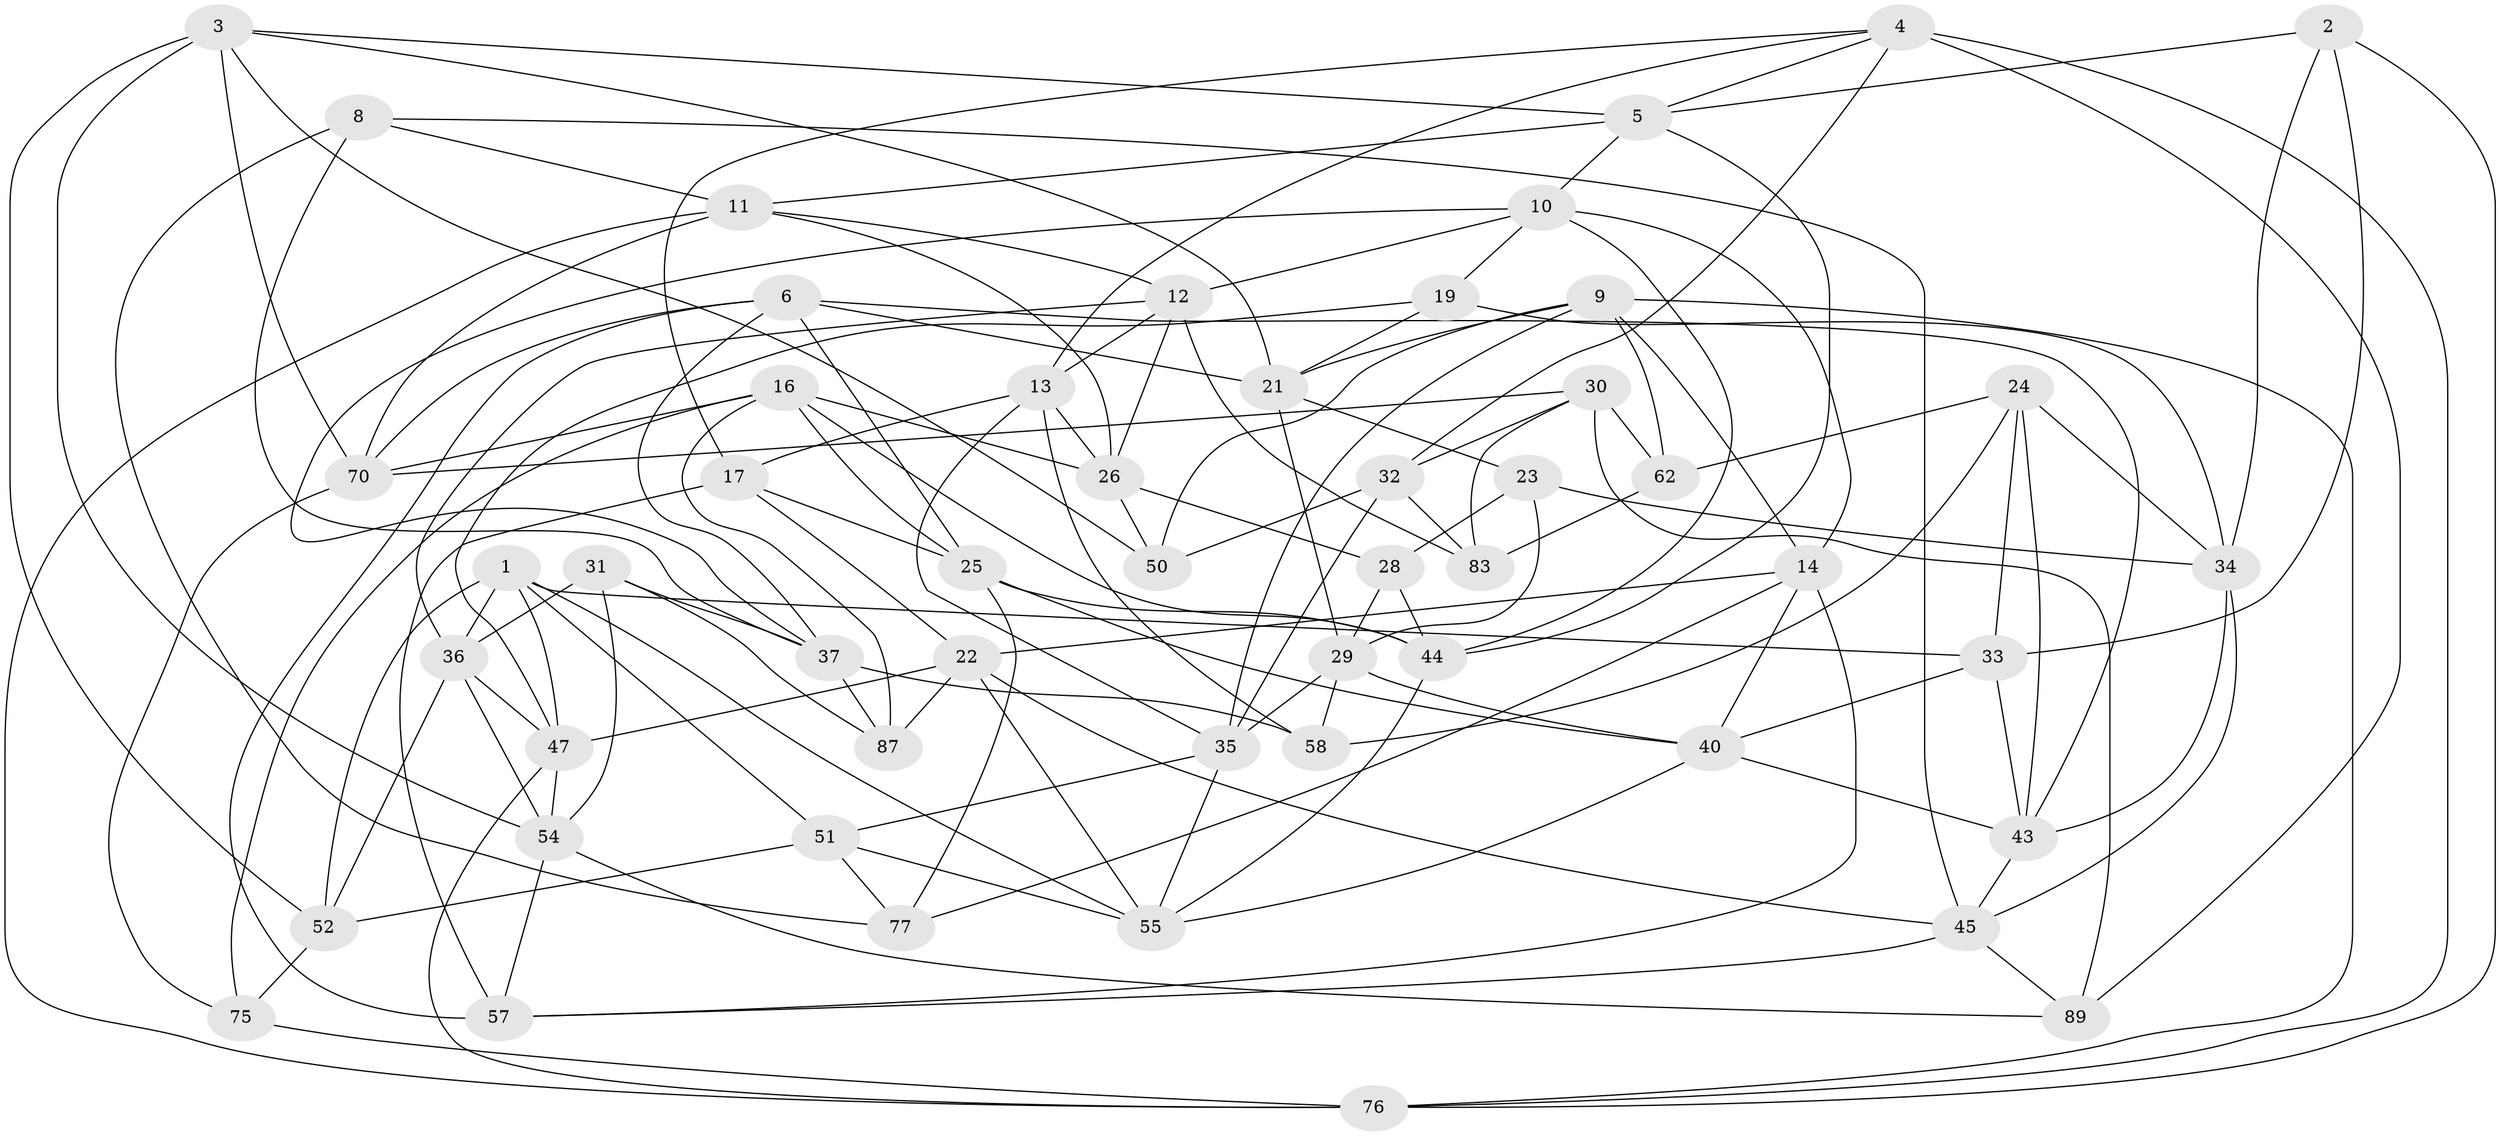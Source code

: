 // original degree distribution, {4: 1.0}
// Generated by graph-tools (version 1.1) at 2025/11/02/27/25 16:11:43]
// undirected, 52 vertices, 138 edges
graph export_dot {
graph [start="1"]
  node [color=gray90,style=filled];
  1 [super="+18"];
  2;
  3 [super="+48"];
  4 [super="+7"];
  5 [super="+15"];
  6 [super="+27"];
  8;
  9 [super="+49"];
  10 [super="+59"];
  11 [super="+64"];
  12 [super="+39"];
  13 [super="+68"];
  14 [super="+38"];
  16 [super="+66"];
  17 [super="+20"];
  19;
  21 [super="+88"];
  22 [super="+85"];
  23;
  24 [super="+67"];
  25 [super="+78"];
  26 [super="+63"];
  28;
  29 [super="+65"];
  30 [super="+84"];
  31;
  32 [super="+46"];
  33 [super="+69"];
  34 [super="+74"];
  35 [super="+60"];
  36 [super="+42"];
  37 [super="+53"];
  40 [super="+41"];
  43 [super="+82"];
  44 [super="+80"];
  45 [super="+56"];
  47 [super="+81"];
  50;
  51 [super="+90"];
  52 [super="+86"];
  54 [super="+61"];
  55 [super="+72"];
  57 [super="+73"];
  58;
  62;
  70 [super="+71"];
  75;
  76 [super="+79"];
  77;
  83;
  87;
  89;
  1 -- 36;
  1 -- 47;
  1 -- 51;
  1 -- 52;
  1 -- 55;
  1 -- 33;
  2 -- 76;
  2 -- 5;
  2 -- 33;
  2 -- 34;
  3 -- 50;
  3 -- 5;
  3 -- 54;
  3 -- 52;
  3 -- 21;
  3 -- 70;
  4 -- 32;
  4 -- 5;
  4 -- 89;
  4 -- 76;
  4 -- 13;
  4 -- 17;
  5 -- 44;
  5 -- 11;
  5 -- 10;
  6 -- 43;
  6 -- 37;
  6 -- 70;
  6 -- 25;
  6 -- 21;
  6 -- 57;
  8 -- 37;
  8 -- 11;
  8 -- 77;
  8 -- 45;
  9 -- 35;
  9 -- 62;
  9 -- 14;
  9 -- 50;
  9 -- 76;
  9 -- 21;
  10 -- 19;
  10 -- 37;
  10 -- 12;
  10 -- 44;
  10 -- 14;
  11 -- 76;
  11 -- 12;
  11 -- 70;
  11 -- 26;
  12 -- 83;
  12 -- 26;
  12 -- 13;
  12 -- 36;
  13 -- 17;
  13 -- 35;
  13 -- 26;
  13 -- 58;
  14 -- 57;
  14 -- 40;
  14 -- 77;
  14 -- 22;
  16 -- 44;
  16 -- 75;
  16 -- 26;
  16 -- 87;
  16 -- 70;
  16 -- 25;
  17 -- 22;
  17 -- 25;
  17 -- 57 [weight=2];
  19 -- 34;
  19 -- 47;
  19 -- 21;
  21 -- 29;
  21 -- 23;
  22 -- 45;
  22 -- 47;
  22 -- 87;
  22 -- 55;
  23 -- 28;
  23 -- 29;
  23 -- 34;
  24 -- 58;
  24 -- 33 [weight=2];
  24 -- 34;
  24 -- 43;
  24 -- 62;
  25 -- 40;
  25 -- 77;
  25 -- 44;
  26 -- 28;
  26 -- 50;
  28 -- 29;
  28 -- 44;
  29 -- 58;
  29 -- 35;
  29 -- 40;
  30 -- 62;
  30 -- 89;
  30 -- 32 [weight=2];
  30 -- 70;
  30 -- 83;
  31 -- 87;
  31 -- 36;
  31 -- 54;
  31 -- 37;
  32 -- 50;
  32 -- 83;
  32 -- 35;
  33 -- 43;
  33 -- 40;
  34 -- 45;
  34 -- 43;
  35 -- 51;
  35 -- 55;
  36 -- 47;
  36 -- 52;
  36 -- 54;
  37 -- 87;
  37 -- 58;
  40 -- 55;
  40 -- 43;
  43 -- 45;
  44 -- 55;
  45 -- 89;
  45 -- 57;
  47 -- 54;
  47 -- 76;
  51 -- 77;
  51 -- 55;
  51 -- 52 [weight=2];
  52 -- 75;
  54 -- 89;
  54 -- 57;
  62 -- 83;
  70 -- 75;
  75 -- 76;
}

